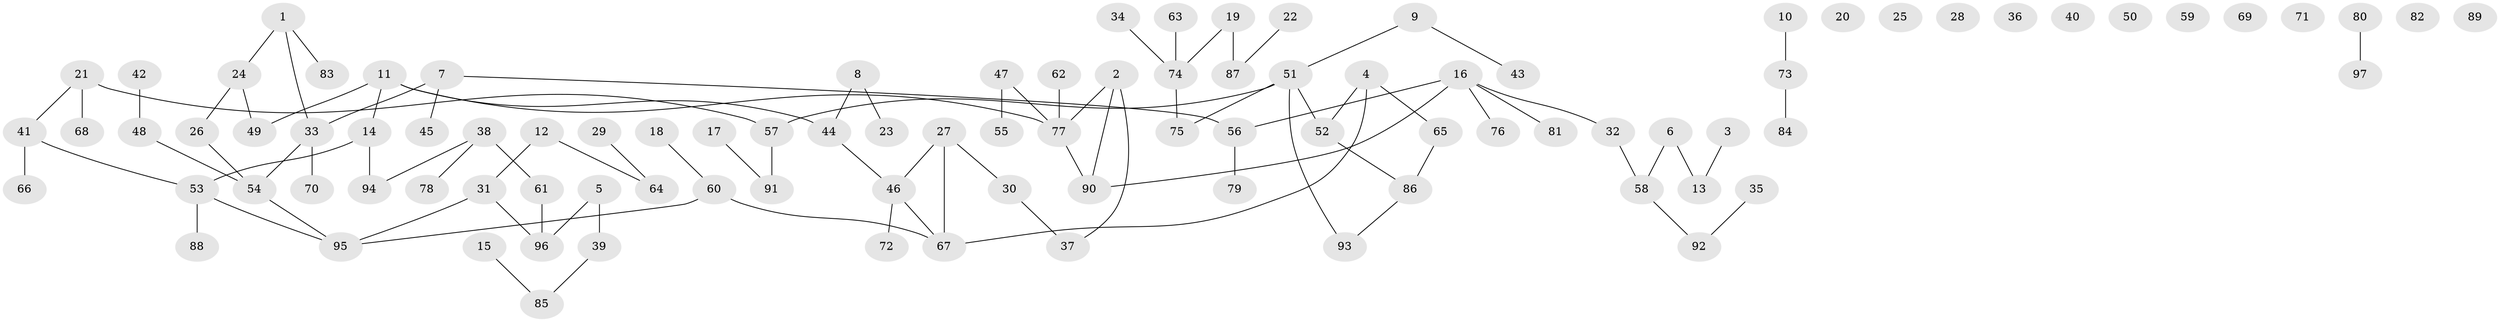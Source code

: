// Generated by graph-tools (version 1.1) at 2025/12/03/09/25 04:12:56]
// undirected, 97 vertices, 94 edges
graph export_dot {
graph [start="1"]
  node [color=gray90,style=filled];
  1;
  2;
  3;
  4;
  5;
  6;
  7;
  8;
  9;
  10;
  11;
  12;
  13;
  14;
  15;
  16;
  17;
  18;
  19;
  20;
  21;
  22;
  23;
  24;
  25;
  26;
  27;
  28;
  29;
  30;
  31;
  32;
  33;
  34;
  35;
  36;
  37;
  38;
  39;
  40;
  41;
  42;
  43;
  44;
  45;
  46;
  47;
  48;
  49;
  50;
  51;
  52;
  53;
  54;
  55;
  56;
  57;
  58;
  59;
  60;
  61;
  62;
  63;
  64;
  65;
  66;
  67;
  68;
  69;
  70;
  71;
  72;
  73;
  74;
  75;
  76;
  77;
  78;
  79;
  80;
  81;
  82;
  83;
  84;
  85;
  86;
  87;
  88;
  89;
  90;
  91;
  92;
  93;
  94;
  95;
  96;
  97;
  1 -- 24;
  1 -- 33;
  1 -- 83;
  2 -- 37;
  2 -- 77;
  2 -- 90;
  3 -- 13;
  4 -- 52;
  4 -- 65;
  4 -- 67;
  5 -- 39;
  5 -- 96;
  6 -- 13;
  6 -- 58;
  7 -- 33;
  7 -- 45;
  7 -- 56;
  8 -- 23;
  8 -- 44;
  9 -- 43;
  9 -- 51;
  10 -- 73;
  11 -- 14;
  11 -- 44;
  11 -- 49;
  11 -- 77;
  12 -- 31;
  12 -- 64;
  14 -- 53;
  14 -- 94;
  15 -- 85;
  16 -- 32;
  16 -- 56;
  16 -- 76;
  16 -- 81;
  16 -- 90;
  17 -- 91;
  18 -- 60;
  19 -- 74;
  19 -- 87;
  21 -- 41;
  21 -- 57;
  21 -- 68;
  22 -- 87;
  24 -- 26;
  24 -- 49;
  26 -- 54;
  27 -- 30;
  27 -- 46;
  27 -- 67;
  29 -- 64;
  30 -- 37;
  31 -- 95;
  31 -- 96;
  32 -- 58;
  33 -- 54;
  33 -- 70;
  34 -- 74;
  35 -- 92;
  38 -- 61;
  38 -- 78;
  38 -- 94;
  39 -- 85;
  41 -- 53;
  41 -- 66;
  42 -- 48;
  44 -- 46;
  46 -- 67;
  46 -- 72;
  47 -- 55;
  47 -- 77;
  48 -- 54;
  51 -- 52;
  51 -- 57;
  51 -- 75;
  51 -- 93;
  52 -- 86;
  53 -- 88;
  53 -- 95;
  54 -- 95;
  56 -- 79;
  57 -- 91;
  58 -- 92;
  60 -- 67;
  60 -- 95;
  61 -- 96;
  62 -- 77;
  63 -- 74;
  65 -- 86;
  73 -- 84;
  74 -- 75;
  77 -- 90;
  80 -- 97;
  86 -- 93;
}
